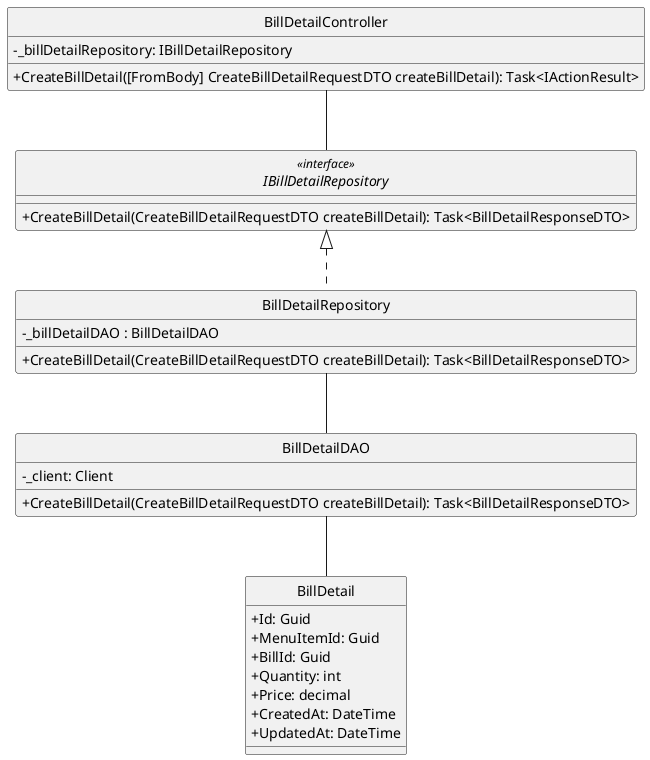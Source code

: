 @startuml
hide circle
skinparam classAttributeIconSize 0

class BillDetailController {
    - _billDetailRepository: IBillDetailRepository 

    + CreateBillDetail([FromBody] CreateBillDetailRequestDTO createBillDetail): Task<IActionResult> 
}

interface IBillDetailRepository<<interface>>  {
    + CreateBillDetail(CreateBillDetailRequestDTO createBillDetail): Task<BillDetailResponseDTO> 
}

class BillDetailRepository {
    - _billDetailDAO : BillDetailDAO

    + CreateBillDetail(CreateBillDetailRequestDTO createBillDetail): Task<BillDetailResponseDTO> 

}

class BillDetailDAO {
    - _client: Client
    + CreateBillDetail(CreateBillDetailRequestDTO createBillDetail): Task<BillDetailResponseDTO> 

}

class BillDetail {
    +Id: Guid
    +MenuItemId: Guid
    +BillId: Guid
    +Quantity: int
    +Price: decimal
    +CreatedAt: DateTime
    +UpdatedAt: DateTime
}


BillDetailController -- IBillDetailRepository
IBillDetailRepository <|.. BillDetailRepository
BillDetailRepository -- BillDetailDAO
BillDetailDAO -- BillDetail

@enduml

